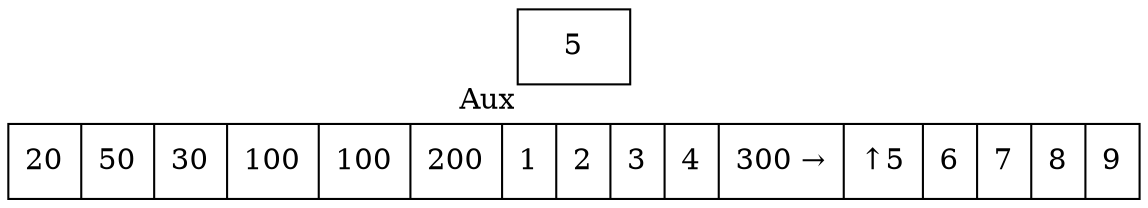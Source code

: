 digraph G{ node [shape = record ];
 rankdir=LR;X[label="{ 20|50|30|100|100|200|1|2|3|4|300|5|6|7|8|9}"]X[label="{ 20|50|30|100|100|200|1|2|3|4|300 → | ↑ 5|6|7|8|9}"]
2[label="{5}"xlabel="Aux"]
}
